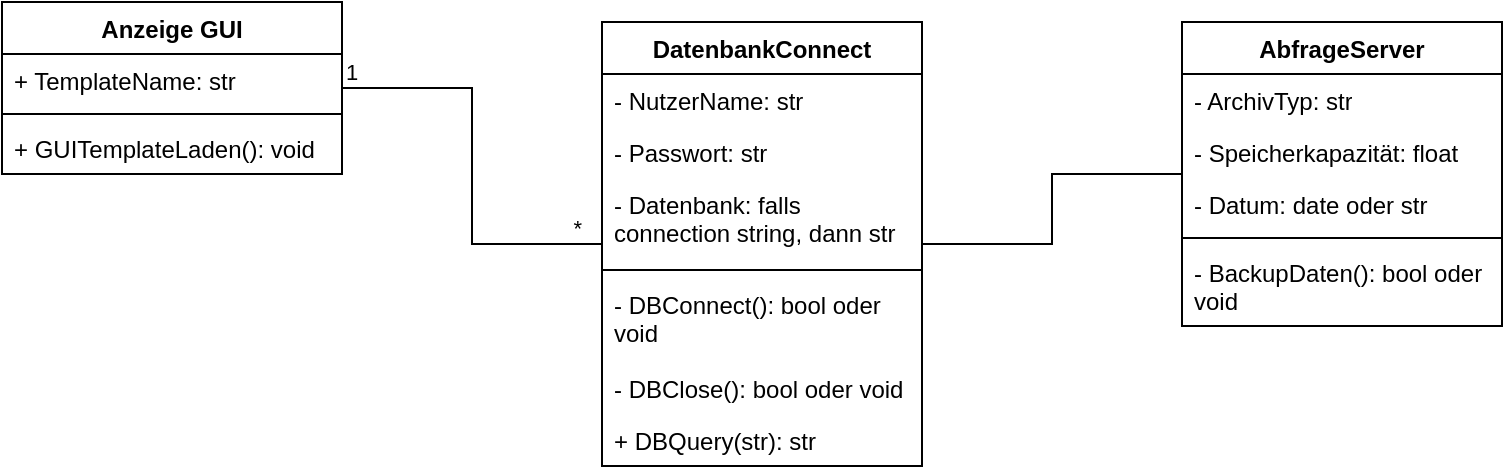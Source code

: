 <mxfile version="26.0.9">
  <diagram name="Page-1" id="IwQBlc5UNG4eoNxwHM4B">
    <mxGraphModel dx="1050" dy="629" grid="1" gridSize="10" guides="1" tooltips="1" connect="1" arrows="1" fold="1" page="1" pageScale="1" pageWidth="850" pageHeight="1100" math="0" shadow="0">
      <root>
        <mxCell id="0" />
        <mxCell id="1" parent="0" />
        <mxCell id="ME9TIInR7TCgfFvnlVce-1" value="DatenbankConnect" style="swimlane;fontStyle=1;align=center;verticalAlign=top;childLayout=stackLayout;horizontal=1;startSize=26;horizontalStack=0;resizeParent=1;resizeParentMax=0;resizeLast=0;collapsible=1;marginBottom=0;whiteSpace=wrap;html=1;" vertex="1" parent="1">
          <mxGeometry x="340" y="280" width="160" height="222" as="geometry" />
        </mxCell>
        <mxCell id="ME9TIInR7TCgfFvnlVce-9" value="- NutzerName: str" style="text;strokeColor=none;fillColor=none;align=left;verticalAlign=top;spacingLeft=4;spacingRight=4;overflow=hidden;rotatable=0;points=[[0,0.5],[1,0.5]];portConstraint=eastwest;whiteSpace=wrap;html=1;" vertex="1" parent="ME9TIInR7TCgfFvnlVce-1">
          <mxGeometry y="26" width="160" height="26" as="geometry" />
        </mxCell>
        <mxCell id="ME9TIInR7TCgfFvnlVce-10" value="- Passwort: str" style="text;strokeColor=none;fillColor=none;align=left;verticalAlign=top;spacingLeft=4;spacingRight=4;overflow=hidden;rotatable=0;points=[[0,0.5],[1,0.5]];portConstraint=eastwest;whiteSpace=wrap;html=1;" vertex="1" parent="ME9TIInR7TCgfFvnlVce-1">
          <mxGeometry y="52" width="160" height="26" as="geometry" />
        </mxCell>
        <mxCell id="ME9TIInR7TCgfFvnlVce-2" value="- Datenbank: falls connection string, dann str" style="text;strokeColor=none;fillColor=none;align=left;verticalAlign=top;spacingLeft=4;spacingRight=4;overflow=hidden;rotatable=0;points=[[0,0.5],[1,0.5]];portConstraint=eastwest;whiteSpace=wrap;html=1;" vertex="1" parent="ME9TIInR7TCgfFvnlVce-1">
          <mxGeometry y="78" width="160" height="42" as="geometry" />
        </mxCell>
        <mxCell id="ME9TIInR7TCgfFvnlVce-3" value="" style="line;strokeWidth=1;fillColor=none;align=left;verticalAlign=middle;spacingTop=-1;spacingLeft=3;spacingRight=3;rotatable=0;labelPosition=right;points=[];portConstraint=eastwest;strokeColor=inherit;" vertex="1" parent="ME9TIInR7TCgfFvnlVce-1">
          <mxGeometry y="120" width="160" height="8" as="geometry" />
        </mxCell>
        <mxCell id="ME9TIInR7TCgfFvnlVce-11" value="- DBConnect(): bool oder void" style="text;strokeColor=none;fillColor=none;align=left;verticalAlign=top;spacingLeft=4;spacingRight=4;overflow=hidden;rotatable=0;points=[[0,0.5],[1,0.5]];portConstraint=eastwest;whiteSpace=wrap;html=1;" vertex="1" parent="ME9TIInR7TCgfFvnlVce-1">
          <mxGeometry y="128" width="160" height="42" as="geometry" />
        </mxCell>
        <mxCell id="ME9TIInR7TCgfFvnlVce-12" value="- DBClose(): bool oder void" style="text;strokeColor=none;fillColor=none;align=left;verticalAlign=top;spacingLeft=4;spacingRight=4;overflow=hidden;rotatable=0;points=[[0,0.5],[1,0.5]];portConstraint=eastwest;whiteSpace=wrap;html=1;" vertex="1" parent="ME9TIInR7TCgfFvnlVce-1">
          <mxGeometry y="170" width="160" height="26" as="geometry" />
        </mxCell>
        <mxCell id="ME9TIInR7TCgfFvnlVce-4" value="+ DBQuery(str): str" style="text;strokeColor=none;fillColor=none;align=left;verticalAlign=top;spacingLeft=4;spacingRight=4;overflow=hidden;rotatable=0;points=[[0,0.5],[1,0.5]];portConstraint=eastwest;whiteSpace=wrap;html=1;" vertex="1" parent="ME9TIInR7TCgfFvnlVce-1">
          <mxGeometry y="196" width="160" height="26" as="geometry" />
        </mxCell>
        <mxCell id="ME9TIInR7TCgfFvnlVce-5" value="Anzeige GUI" style="swimlane;fontStyle=1;align=center;verticalAlign=top;childLayout=stackLayout;horizontal=1;startSize=26;horizontalStack=0;resizeParent=1;resizeParentMax=0;resizeLast=0;collapsible=1;marginBottom=0;whiteSpace=wrap;html=1;" vertex="1" parent="1">
          <mxGeometry x="40" y="270" width="170" height="86" as="geometry" />
        </mxCell>
        <mxCell id="ME9TIInR7TCgfFvnlVce-6" value="+ TemplateName: str" style="text;strokeColor=none;fillColor=none;align=left;verticalAlign=top;spacingLeft=4;spacingRight=4;overflow=hidden;rotatable=0;points=[[0,0.5],[1,0.5]];portConstraint=eastwest;whiteSpace=wrap;html=1;" vertex="1" parent="ME9TIInR7TCgfFvnlVce-5">
          <mxGeometry y="26" width="170" height="26" as="geometry" />
        </mxCell>
        <mxCell id="ME9TIInR7TCgfFvnlVce-7" value="" style="line;strokeWidth=1;fillColor=none;align=left;verticalAlign=middle;spacingTop=-1;spacingLeft=3;spacingRight=3;rotatable=0;labelPosition=right;points=[];portConstraint=eastwest;strokeColor=inherit;" vertex="1" parent="ME9TIInR7TCgfFvnlVce-5">
          <mxGeometry y="52" width="170" height="8" as="geometry" />
        </mxCell>
        <mxCell id="ME9TIInR7TCgfFvnlVce-8" value="+ GUITemplateLaden(): void" style="text;strokeColor=none;fillColor=none;align=left;verticalAlign=top;spacingLeft=4;spacingRight=4;overflow=hidden;rotatable=0;points=[[0,0.5],[1,0.5]];portConstraint=eastwest;whiteSpace=wrap;html=1;" vertex="1" parent="ME9TIInR7TCgfFvnlVce-5">
          <mxGeometry y="60" width="170" height="26" as="geometry" />
        </mxCell>
        <mxCell id="ME9TIInR7TCgfFvnlVce-13" value="AbfrageServer" style="swimlane;fontStyle=1;align=center;verticalAlign=top;childLayout=stackLayout;horizontal=1;startSize=26;horizontalStack=0;resizeParent=1;resizeParentMax=0;resizeLast=0;collapsible=1;marginBottom=0;whiteSpace=wrap;html=1;" vertex="1" parent="1">
          <mxGeometry x="630" y="280" width="160" height="152" as="geometry" />
        </mxCell>
        <mxCell id="ME9TIInR7TCgfFvnlVce-14" value="- ArchivTyp: str" style="text;strokeColor=none;fillColor=none;align=left;verticalAlign=top;spacingLeft=4;spacingRight=4;overflow=hidden;rotatable=0;points=[[0,0.5],[1,0.5]];portConstraint=eastwest;whiteSpace=wrap;html=1;" vertex="1" parent="ME9TIInR7TCgfFvnlVce-13">
          <mxGeometry y="26" width="160" height="26" as="geometry" />
        </mxCell>
        <mxCell id="ME9TIInR7TCgfFvnlVce-22" value="- Speicherkapazität: float" style="text;strokeColor=none;fillColor=none;align=left;verticalAlign=top;spacingLeft=4;spacingRight=4;overflow=hidden;rotatable=0;points=[[0,0.5],[1,0.5]];portConstraint=eastwest;whiteSpace=wrap;html=1;" vertex="1" parent="ME9TIInR7TCgfFvnlVce-13">
          <mxGeometry y="52" width="160" height="26" as="geometry" />
        </mxCell>
        <mxCell id="ME9TIInR7TCgfFvnlVce-21" value="- Datum: date oder str" style="text;strokeColor=none;fillColor=none;align=left;verticalAlign=top;spacingLeft=4;spacingRight=4;overflow=hidden;rotatable=0;points=[[0,0.5],[1,0.5]];portConstraint=eastwest;whiteSpace=wrap;html=1;" vertex="1" parent="ME9TIInR7TCgfFvnlVce-13">
          <mxGeometry y="78" width="160" height="26" as="geometry" />
        </mxCell>
        <mxCell id="ME9TIInR7TCgfFvnlVce-15" value="" style="line;strokeWidth=1;fillColor=none;align=left;verticalAlign=middle;spacingTop=-1;spacingLeft=3;spacingRight=3;rotatable=0;labelPosition=right;points=[];portConstraint=eastwest;strokeColor=inherit;" vertex="1" parent="ME9TIInR7TCgfFvnlVce-13">
          <mxGeometry y="104" width="160" height="8" as="geometry" />
        </mxCell>
        <mxCell id="ME9TIInR7TCgfFvnlVce-16" value="- BackupDaten(): bool oder void&amp;nbsp;" style="text;strokeColor=none;fillColor=none;align=left;verticalAlign=top;spacingLeft=4;spacingRight=4;overflow=hidden;rotatable=0;points=[[0,0.5],[1,0.5]];portConstraint=eastwest;whiteSpace=wrap;html=1;" vertex="1" parent="ME9TIInR7TCgfFvnlVce-13">
          <mxGeometry y="112" width="160" height="40" as="geometry" />
        </mxCell>
        <mxCell id="ME9TIInR7TCgfFvnlVce-17" value="" style="endArrow=none;html=1;edgeStyle=orthogonalEdgeStyle;rounded=0;" edge="1" parent="1" source="ME9TIInR7TCgfFvnlVce-5" target="ME9TIInR7TCgfFvnlVce-1">
          <mxGeometry relative="1" as="geometry">
            <mxPoint x="340" y="330" as="sourcePoint" />
            <mxPoint x="500" y="330" as="targetPoint" />
          </mxGeometry>
        </mxCell>
        <mxCell id="ME9TIInR7TCgfFvnlVce-18" value="1" style="edgeLabel;resizable=0;html=1;align=left;verticalAlign=bottom;" connectable="0" vertex="1" parent="ME9TIInR7TCgfFvnlVce-17">
          <mxGeometry x="-1" relative="1" as="geometry" />
        </mxCell>
        <mxCell id="ME9TIInR7TCgfFvnlVce-19" value="*" style="edgeLabel;resizable=0;html=1;align=right;verticalAlign=bottom;" connectable="0" vertex="1" parent="ME9TIInR7TCgfFvnlVce-17">
          <mxGeometry x="1" relative="1" as="geometry">
            <mxPoint x="-10" as="offset" />
          </mxGeometry>
        </mxCell>
        <mxCell id="ME9TIInR7TCgfFvnlVce-23" value="" style="endArrow=none;html=1;edgeStyle=orthogonalEdgeStyle;rounded=0;" edge="1" parent="1" source="ME9TIInR7TCgfFvnlVce-1" target="ME9TIInR7TCgfFvnlVce-13">
          <mxGeometry relative="1" as="geometry">
            <mxPoint x="220" y="323" as="sourcePoint" />
            <mxPoint x="350" y="401" as="targetPoint" />
          </mxGeometry>
        </mxCell>
      </root>
    </mxGraphModel>
  </diagram>
</mxfile>
